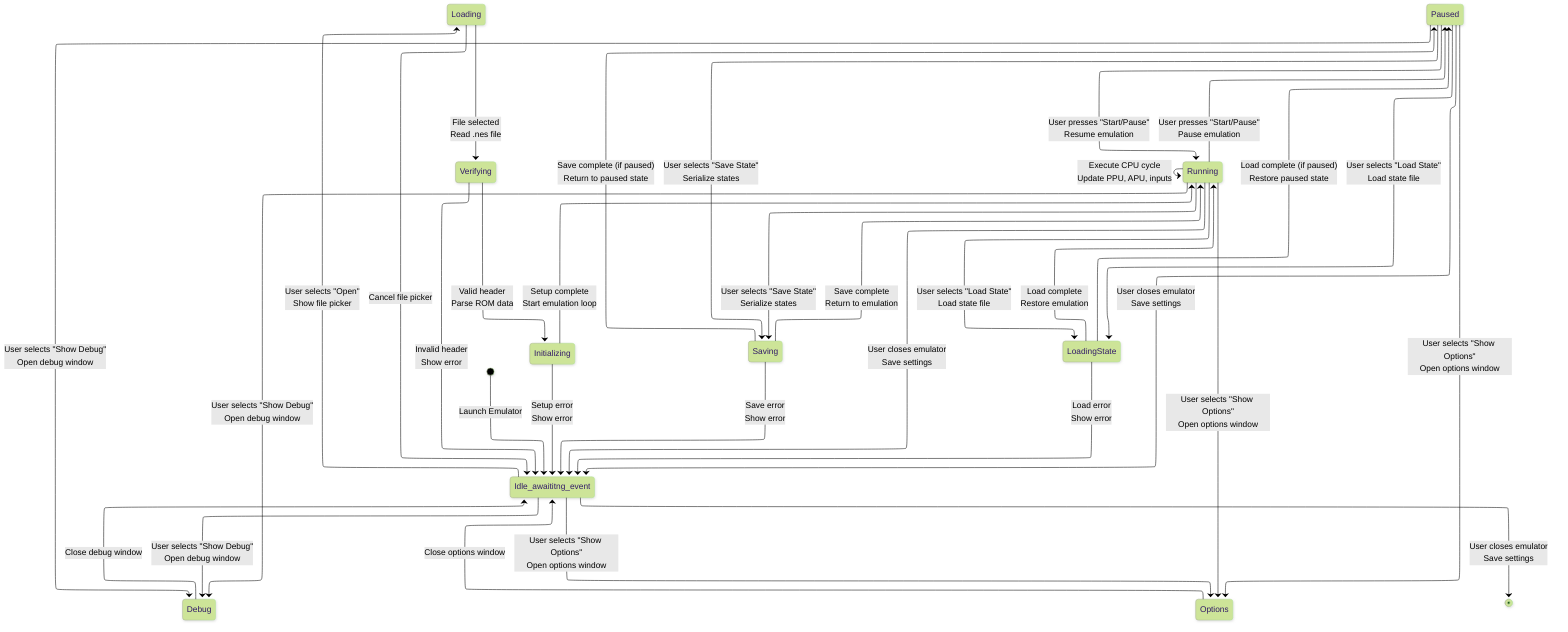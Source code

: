 ---
config:
  layout: elk
  theme: forest
  look: neo
---
stateDiagram
  direction TB
  [*] --> Idle_awaititng_event:Launch Emulator
  Idle_awaititng_event --> Loading:User selects "Open"<br>Show file picker
  Idle_awaititng_event --> Debug:User selects "Show Debug"<br>Open debug window
  Idle_awaititng_event --> Options:User selects "Show Options"<br>Open options window
  Idle_awaititng_event --> [*]:User closes emulator<br>Save settings
  Loading --> Idle_awaititng_event:Cancel file picker
  Loading --> Verifying:File selected<br>Read .nes file
  Verifying --> Idle_awaititng_event:Invalid header<br>Show error
  Verifying --> Initializing:Valid header<br>Parse ROM data
  Initializing --> Running:Setup complete<br>Start emulation loop
  Initializing --> Idle_awaititng_event:Setup error<br>Show error
  Running --> Paused:User presses "Start/Pause"<br>Pause emulation
  Running --> Saving:User selects "Save State"<br>Serialize states
  Running --> LoadingState:User selects "Load State"<br>Load state file
  Running --> Debug:User selects "Show Debug"<br>Open debug window
  Running --> Options:User selects "Show Options"<br>Open options window
  Running --> Running:Execute CPU cycle<br>Update PPU, APU, inputs
  Running --> Idle_awaititng_event:User closes emulator<br>Save settings
  Paused --> Running:User presses "Start/Pause"<br>Resume emulation
  Paused --> Saving:User selects "Save State"<br>Serialize states
  Paused --> LoadingState:User selects "Load State"<br>Load state file
  Paused --> Debug:User selects "Show Debug"<br>Open debug window
  Paused --> Options:User selects "Show Options"<br>Open options window
  Paused --> Idle_awaititng_event:User closes emulator<br>Save settings
  Saving --> Running:Save complete<br>Return to emulation
  Saving --> Paused:Save complete (if paused)<br>Return to paused state
  Saving --> Idle_awaititng_event:Save error<br>Show error
  LoadingState --> Running:Load complete<br>Restore emulation
  LoadingState --> Paused:Load complete (if paused)<br>Restore paused state
  LoadingState --> Idle_awaititng_event:Load error<br>Show error
  Debug --> Idle_awaititng_event:Close debug window
  Options --> Idle_awaititng_event:Close options window